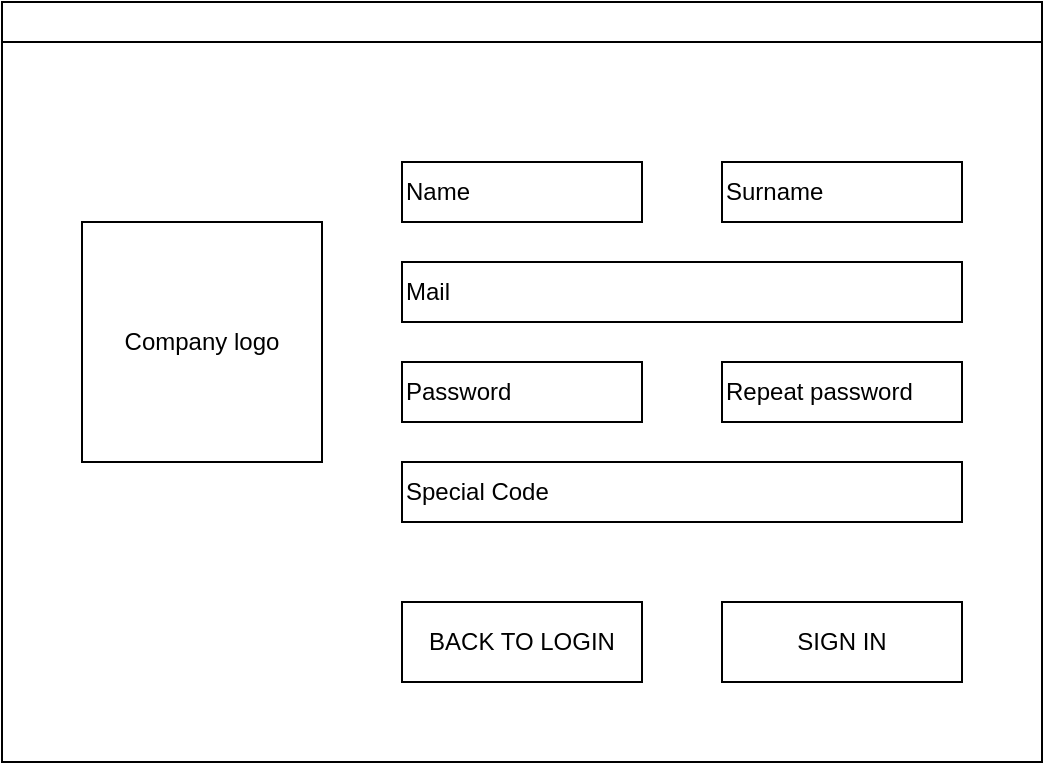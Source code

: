 <mxfile version="13.7.9" type="device"><diagram id="cQ2_TKaWbDrXQdUtSINh" name="Pagina-1"><mxGraphModel dx="1024" dy="592" grid="1" gridSize="10" guides="1" tooltips="1" connect="1" arrows="1" fold="1" page="1" pageScale="1" pageWidth="827" pageHeight="1169" math="0" shadow="0"><root><mxCell id="0"/><mxCell id="1" parent="0"/><mxCell id="E4FWovK80mtf_fzIC8Hx-1" value="" style="rounded=0;whiteSpace=wrap;html=1;fillColor=none;" parent="1" vertex="1"><mxGeometry x="160" y="80" width="520" height="360" as="geometry"/></mxCell><mxCell id="E4FWovK80mtf_fzIC8Hx-2" value="" style="rounded=0;whiteSpace=wrap;html=1;" parent="1" vertex="1"><mxGeometry x="160" y="60" width="520" height="20" as="geometry"/></mxCell><mxCell id="E4FWovK80mtf_fzIC8Hx-8" value="Name" style="rounded=0;whiteSpace=wrap;html=1;fillColor=none;align=left;" parent="1" vertex="1"><mxGeometry x="360" y="140" width="120" height="30" as="geometry"/></mxCell><mxCell id="E4FWovK80mtf_fzIC8Hx-12" value="Company logo" style="rounded=0;whiteSpace=wrap;html=1;fillColor=none;" parent="1" vertex="1"><mxGeometry x="200" y="170" width="120" height="120" as="geometry"/></mxCell><mxCell id="E4FWovK80mtf_fzIC8Hx-13" value="SIGN IN" style="rounded=0;whiteSpace=wrap;html=1;fillColor=none;" parent="1" vertex="1"><mxGeometry x="520" y="360" width="120" height="40" as="geometry"/></mxCell><mxCell id="_8711v3Gq6_1wubmQfeF-1" value="Surname" style="rounded=0;whiteSpace=wrap;html=1;fillColor=none;align=left;" parent="1" vertex="1"><mxGeometry x="520" y="140" width="120" height="30" as="geometry"/></mxCell><mxCell id="YBOLlFI0Wf3sm75A0WSx-1" value="Mail" style="rounded=0;whiteSpace=wrap;html=1;fillColor=none;align=left;" parent="1" vertex="1"><mxGeometry x="360" y="190" width="280" height="30" as="geometry"/></mxCell><mxCell id="YBOLlFI0Wf3sm75A0WSx-2" value="Password" style="rounded=0;whiteSpace=wrap;html=1;fillColor=none;align=left;" parent="1" vertex="1"><mxGeometry x="360" y="240" width="120" height="30" as="geometry"/></mxCell><mxCell id="YBOLlFI0Wf3sm75A0WSx-4" value="Repeat password" style="rounded=0;whiteSpace=wrap;html=1;fillColor=none;align=left;" parent="1" vertex="1"><mxGeometry x="520" y="240" width="120" height="30" as="geometry"/></mxCell><mxCell id="YBOLlFI0Wf3sm75A0WSx-10" value="Special Code" style="rounded=0;whiteSpace=wrap;html=1;fillColor=none;align=left;" parent="1" vertex="1"><mxGeometry x="360" y="290" width="280" height="30" as="geometry"/></mxCell><mxCell id="NR05Kv0ydjgjaHqadjOb-1" value="BACK TO LOGIN" style="rounded=0;whiteSpace=wrap;html=1;fillColor=none;" vertex="1" parent="1"><mxGeometry x="360" y="360" width="120" height="40" as="geometry"/></mxCell></root></mxGraphModel></diagram></mxfile>